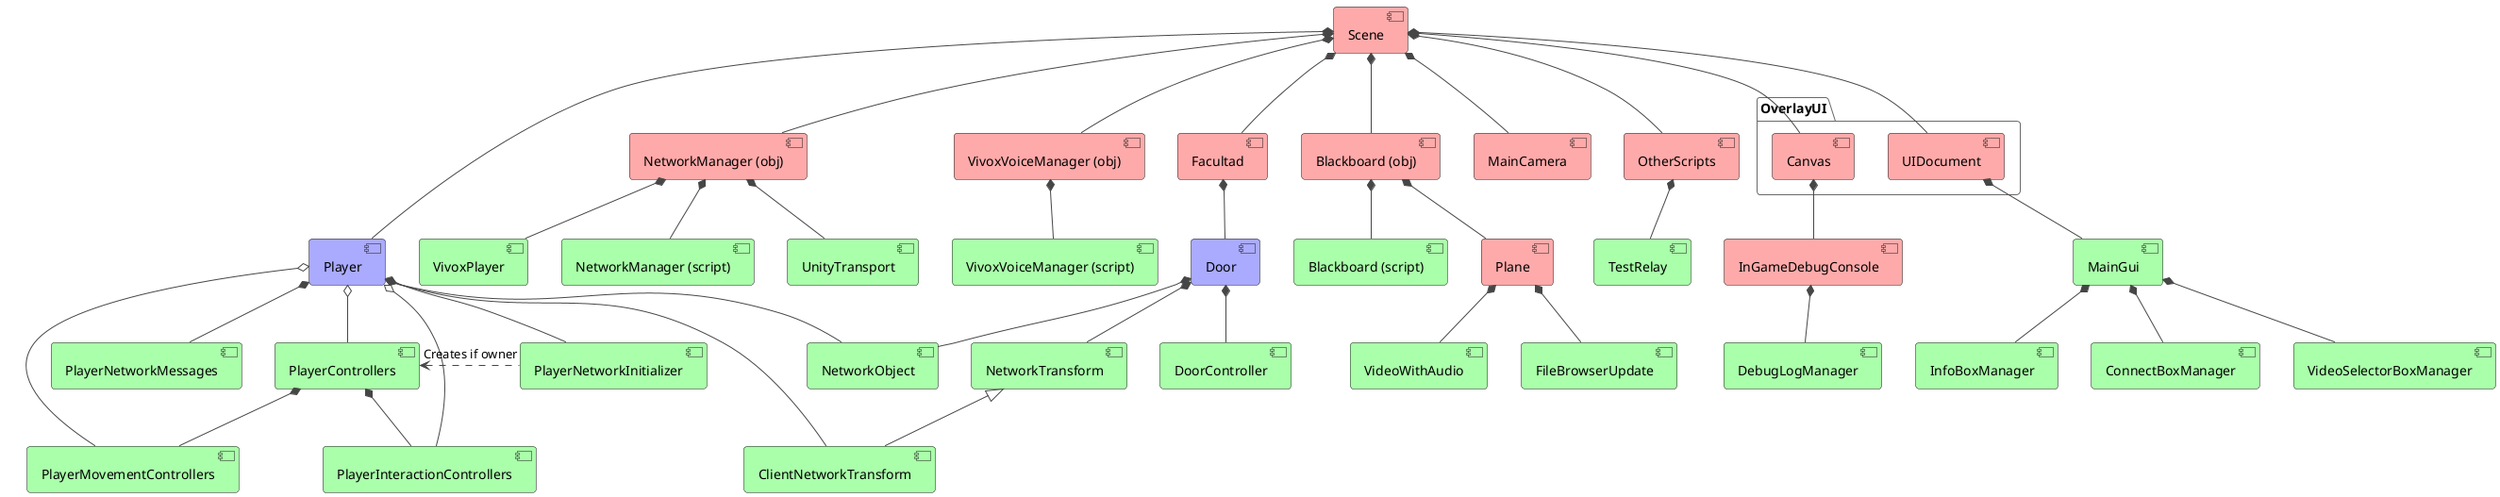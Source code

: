 @startuml
!theme vibrant

component Scene #FFAAAA
component Player #AAAAFF
component NetworkManagerObject as "NetworkManager (obj)" #FFAAAA
component VivoxVoiceManagerObject as "VivoxVoiceManager (obj)" #FFAAAA
package OverlayUI {
  component UIDocument #FFAAAA
  component Canvas #FFAAAA
}
component BlackboardObject as "Blackboard (obj)" #FFAAAA
component BlackboardScript as "Blackboard (script)" #AAFFAA
component Plane #FFAAAA
component VideoWithAudio #AAFFAA
component FileBrowserUpdate #AAFFAA



component Facultad #FFAAAA
component MainCamera #FFAAAA
component OtherScripts #FFAAAA

component NetworkObject #AAFFAA
component NetworkTransform #AAFFAA
component ClientNetworkTransform #AAFFAA
component PlayerNetworkInitializer #AAFFAA
component PlayerNetworkMessages #AAFFAA

component PlayerControllers #AAFFAA
component PlayerMovementControllers #AAFFAA
component PlayerInteractionControllers #AAFFAA
component DoorController #AAFFAA

component TestRelay #AAFFAA
component Door #AAAAFF

component MainGui #AAFFAA
component VideoSelectorBoxManager #AAFFAA
component InfoBoxManager #AAFFAA
component ConnectBoxManager #AAFFAA

component InGameDebugConsole #FFAAAA
component DebugLogManager #AAFFAA

component NetworkManagerScript as "NetworkManager (script)" #AAFFAA
component UnityTransport #AAFFAA
component VivoxPlayer #AAFFAA

component VivoxVoiceManagerScript as "VivoxVoiceManager (script)" #AAFFAA


'First line ordering
'NetworkManagerObject -[hidden]r-> NetworkManagerObject
'NetworkManager -[hidden]r-> VivoxVoiceManager
'VivoxVoiceManager -[hidden]r-> Canvas
'Canvas -[hidden]r-> UIDocument
'UIDocument -[hidden]r-> Player



NetworkTransform <|-- ClientNetworkTransform

Scene *-- Player
Scene *-- NetworkManagerObject
Scene *-- VivoxVoiceManagerObject
Scene *-- UIDocument
Scene *-- Canvas
Scene *-- Facultad
Scene *-- MainCamera
Scene *-- OtherScripts

Scene *-- BlackboardObject
BlackboardObject *-- BlackboardScript
BlackboardObject *-- Plane
Plane *-- VideoWithAudio
Plane *-- FileBrowserUpdate

Player *-- NetworkObject
Player *-- ClientNetworkTransform
Player *-- PlayerNetworkMessages
Player *-- PlayerNetworkInitializer
Player o-- PlayerControllers
Player o-- PlayerMovementControllers
Player o-- PlayerInteractionControllers
PlayerNetworkInitializer .l.> PlayerControllers : Creates if owner
PlayerControllers *-- PlayerMovementControllers
PlayerControllers *-- PlayerInteractionControllers

OtherScripts *-- TestRelay

Facultad *-- Door
Door *-- DoorController
Door *-- NetworkObject
Door *-- NetworkTransform

UIDocument *-- MainGui
MainGui *-- VideoSelectorBoxManager
MainGui *-- InfoBoxManager
MainGui *-- ConnectBoxManager

Canvas *-- InGameDebugConsole
InGameDebugConsole *-- DebugLogManager

NetworkManagerObject *-- NetworkManagerScript
NetworkManagerObject *-- VivoxPlayer
NetworkManagerObject *-- UnityTransport
VivoxVoiceManagerObject *-- VivoxVoiceManagerScript


@enduml